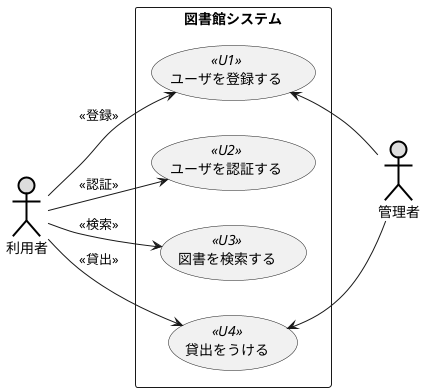 @startuml 例題3
left to right direction
actor 利用者 as user #DDDDDD;line:black;line.bold;
actor 管理者 as admin #DDDDDD;line:black;line.bold;
rectangle 図書館システム {
usecase ユーザを登録する as T << U1 >>
usecase ユーザを認証する << U2 >>
usecase 図書を検索する << U3 >>
usecase 貸出をうける << U4 >>
}
user--> T:<<登録>>
user--> ユーザを認証する:<<認証>>
user--> 図書を検索する:<<検索>>
user--> 貸出をうける:<<貸出>>
T <-- admin
貸出をうける <-- admin
@enduml